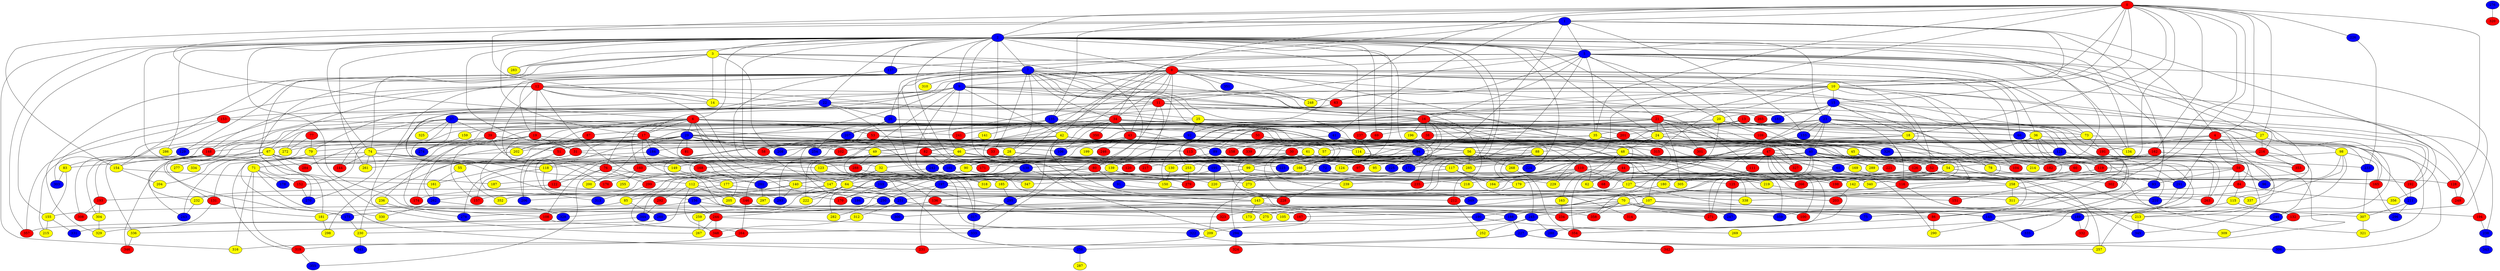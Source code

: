 graph {
0 [style = filled fillcolor = red];
1 [style = filled fillcolor = blue];
2 [style = filled fillcolor = blue];
3 [style = filled fillcolor = yellow];
4 [style = filled fillcolor = red];
5 [style = filled fillcolor = blue];
6 [style = filled fillcolor = red];
7 [style = filled fillcolor = blue];
8 [style = filled fillcolor = red];
9 [style = filled fillcolor = blue];
10 [style = filled fillcolor = yellow];
11 [style = filled fillcolor = red];
12 [style = filled fillcolor = red];
13 [style = filled fillcolor = red];
14 [style = filled fillcolor = yellow];
15 [style = filled fillcolor = blue];
16 [style = filled fillcolor = red];
17 [style = filled fillcolor = red];
18 [style = filled fillcolor = yellow];
19 [style = filled fillcolor = red];
20 [style = filled fillcolor = yellow];
21 [style = filled fillcolor = red];
22 [style = filled fillcolor = blue];
23 [style = filled fillcolor = blue];
24 [style = filled fillcolor = yellow];
25 [style = filled fillcolor = yellow];
26 [style = filled fillcolor = blue];
27 [style = filled fillcolor = yellow];
28 [style = filled fillcolor = yellow];
29 [style = filled fillcolor = blue];
30 [style = filled fillcolor = red];
31 [style = filled fillcolor = red];
32 [style = filled fillcolor = yellow];
33 [style = filled fillcolor = red];
34 [style = filled fillcolor = red];
35 [style = filled fillcolor = yellow];
36 [style = filled fillcolor = yellow];
37 [style = filled fillcolor = blue];
38 [style = filled fillcolor = red];
39 [style = filled fillcolor = red];
40 [style = filled fillcolor = blue];
41 [style = filled fillcolor = blue];
42 [style = filled fillcolor = yellow];
43 [style = filled fillcolor = red];
44 [style = filled fillcolor = red];
45 [style = filled fillcolor = yellow];
46 [style = filled fillcolor = yellow];
47 [style = filled fillcolor = red];
48 [style = filled fillcolor = yellow];
49 [style = filled fillcolor = yellow];
50 [style = filled fillcolor = red];
51 [style = filled fillcolor = red];
52 [style = filled fillcolor = red];
53 [style = filled fillcolor = red];
54 [style = filled fillcolor = yellow];
55 [style = filled fillcolor = yellow];
56 [style = filled fillcolor = yellow];
57 [style = filled fillcolor = yellow];
58 [style = filled fillcolor = red];
59 [style = filled fillcolor = red];
60 [style = filled fillcolor = red];
61 [style = filled fillcolor = yellow];
62 [style = filled fillcolor = yellow];
63 [style = filled fillcolor = red];
64 [style = filled fillcolor = yellow];
65 [style = filled fillcolor = blue];
66 [style = filled fillcolor = blue];
67 [style = filled fillcolor = yellow];
68 [style = filled fillcolor = red];
69 [style = filled fillcolor = red];
70 [style = filled fillcolor = yellow];
71 [style = filled fillcolor = yellow];
72 [style = filled fillcolor = blue];
73 [style = filled fillcolor = yellow];
74 [style = filled fillcolor = yellow];
75 [style = filled fillcolor = blue];
76 [style = filled fillcolor = red];
77 [style = filled fillcolor = red];
78 [style = filled fillcolor = yellow];
79 [style = filled fillcolor = yellow];
80 [style = filled fillcolor = red];
81 [style = filled fillcolor = red];
82 [style = filled fillcolor = red];
83 [style = filled fillcolor = yellow];
84 [style = filled fillcolor = red];
85 [style = filled fillcolor = yellow];
86 [style = filled fillcolor = red];
87 [style = filled fillcolor = red];
88 [style = filled fillcolor = yellow];
89 [style = filled fillcolor = blue];
90 [style = filled fillcolor = yellow];
91 [style = filled fillcolor = blue];
92 [style = filled fillcolor = blue];
93 [style = filled fillcolor = blue];
94 [style = filled fillcolor = blue];
95 [style = filled fillcolor = yellow];
96 [style = filled fillcolor = blue];
97 [style = filled fillcolor = red];
98 [style = filled fillcolor = yellow];
99 [style = filled fillcolor = yellow];
100 [style = filled fillcolor = red];
101 [style = filled fillcolor = blue];
102 [style = filled fillcolor = red];
103 [style = filled fillcolor = blue];
104 [style = filled fillcolor = red];
105 [style = filled fillcolor = yellow];
106 [style = filled fillcolor = blue];
107 [style = filled fillcolor = yellow];
108 [style = filled fillcolor = red];
109 [style = filled fillcolor = red];
110 [style = filled fillcolor = red];
111 [style = filled fillcolor = red];
112 [style = filled fillcolor = yellow];
113 [style = filled fillcolor = red];
114 [style = filled fillcolor = yellow];
115 [style = filled fillcolor = yellow];
116 [style = filled fillcolor = red];
117 [style = filled fillcolor = yellow];
118 [style = filled fillcolor = yellow];
119 [style = filled fillcolor = red];
120 [style = filled fillcolor = red];
121 [style = filled fillcolor = blue];
122 [style = filled fillcolor = red];
123 [style = filled fillcolor = yellow];
124 [style = filled fillcolor = yellow];
125 [style = filled fillcolor = red];
126 [style = filled fillcolor = red];
127 [style = filled fillcolor = yellow];
128 [style = filled fillcolor = red];
129 [style = filled fillcolor = blue];
130 [style = filled fillcolor = yellow];
131 [style = filled fillcolor = red];
132 [style = filled fillcolor = red];
133 [style = filled fillcolor = blue];
134 [style = filled fillcolor = yellow];
135 [style = filled fillcolor = blue];
136 [style = filled fillcolor = red];
137 [style = filled fillcolor = blue];
138 [style = filled fillcolor = blue];
139 [style = filled fillcolor = yellow];
140 [style = filled fillcolor = yellow];
141 [style = filled fillcolor = yellow];
142 [style = filled fillcolor = yellow];
143 [style = filled fillcolor = yellow];
144 [style = filled fillcolor = red];
145 [style = filled fillcolor = blue];
146 [style = filled fillcolor = red];
147 [style = filled fillcolor = yellow];
148 [style = filled fillcolor = red];
149 [style = filled fillcolor = yellow];
150 [style = filled fillcolor = yellow];
151 [style = filled fillcolor = red];
152 [style = filled fillcolor = red];
153 [style = filled fillcolor = red];
154 [style = filled fillcolor = yellow];
155 [style = filled fillcolor = yellow];
156 [style = filled fillcolor = blue];
157 [style = filled fillcolor = red];
158 [style = filled fillcolor = red];
159 [style = filled fillcolor = yellow];
160 [style = filled fillcolor = red];
161 [style = filled fillcolor = yellow];
162 [style = filled fillcolor = red];
163 [style = filled fillcolor = yellow];
164 [style = filled fillcolor = yellow];
165 [style = filled fillcolor = red];
166 [style = filled fillcolor = yellow];
167 [style = filled fillcolor = red];
168 [style = filled fillcolor = red];
169 [style = filled fillcolor = yellow];
170 [style = filled fillcolor = red];
171 [style = filled fillcolor = red];
172 [style = filled fillcolor = blue];
173 [style = filled fillcolor = yellow];
174 [style = filled fillcolor = red];
175 [style = filled fillcolor = blue];
176 [style = filled fillcolor = red];
177 [style = filled fillcolor = yellow];
178 [style = filled fillcolor = blue];
179 [style = filled fillcolor = yellow];
180 [style = filled fillcolor = yellow];
181 [style = filled fillcolor = yellow];
182 [style = filled fillcolor = red];
183 [style = filled fillcolor = blue];
184 [style = filled fillcolor = blue];
185 [style = filled fillcolor = yellow];
186 [style = filled fillcolor = blue];
187 [style = filled fillcolor = yellow];
188 [style = filled fillcolor = blue];
189 [style = filled fillcolor = blue];
190 [style = filled fillcolor = blue];
191 [style = filled fillcolor = red];
192 [style = filled fillcolor = red];
193 [style = filled fillcolor = red];
194 [style = filled fillcolor = red];
195 [style = filled fillcolor = blue];
196 [style = filled fillcolor = yellow];
197 [style = filled fillcolor = blue];
198 [style = filled fillcolor = red];
199 [style = filled fillcolor = yellow];
200 [style = filled fillcolor = yellow];
201 [style = filled fillcolor = red];
202 [style = filled fillcolor = yellow];
203 [style = filled fillcolor = red];
204 [style = filled fillcolor = yellow];
205 [style = filled fillcolor = yellow];
206 [style = filled fillcolor = blue];
207 [style = filled fillcolor = blue];
208 [style = filled fillcolor = blue];
209 [style = filled fillcolor = yellow];
210 [style = filled fillcolor = blue];
211 [style = filled fillcolor = blue];
212 [style = filled fillcolor = red];
213 [style = filled fillcolor = yellow];
214 [style = filled fillcolor = yellow];
215 [style = filled fillcolor = yellow];
216 [style = filled fillcolor = red];
217 [style = filled fillcolor = red];
218 [style = filled fillcolor = yellow];
219 [style = filled fillcolor = yellow];
220 [style = filled fillcolor = yellow];
221 [style = filled fillcolor = red];
222 [style = filled fillcolor = yellow];
223 [style = filled fillcolor = blue];
224 [style = filled fillcolor = blue];
225 [style = filled fillcolor = blue];
226 [style = filled fillcolor = blue];
227 [style = filled fillcolor = blue];
228 [style = filled fillcolor = red];
229 [style = filled fillcolor = yellow];
230 [style = filled fillcolor = yellow];
231 [style = filled fillcolor = red];
232 [style = filled fillcolor = yellow];
233 [style = filled fillcolor = blue];
234 [style = filled fillcolor = red];
235 [style = filled fillcolor = red];
236 [style = filled fillcolor = yellow];
237 [style = filled fillcolor = red];
238 [style = filled fillcolor = blue];
239 [style = filled fillcolor = yellow];
240 [style = filled fillcolor = blue];
241 [style = filled fillcolor = red];
242 [style = filled fillcolor = blue];
243 [style = filled fillcolor = blue];
244 [style = filled fillcolor = red];
245 [style = filled fillcolor = blue];
246 [style = filled fillcolor = red];
247 [style = filled fillcolor = blue];
248 [style = filled fillcolor = yellow];
249 [style = filled fillcolor = red];
250 [style = filled fillcolor = blue];
251 [style = filled fillcolor = blue];
252 [style = filled fillcolor = yellow];
253 [style = filled fillcolor = yellow];
254 [style = filled fillcolor = blue];
255 [style = filled fillcolor = yellow];
256 [style = filled fillcolor = blue];
257 [style = filled fillcolor = yellow];
258 [style = filled fillcolor = yellow];
259 [style = filled fillcolor = yellow];
260 [style = filled fillcolor = blue];
261 [style = filled fillcolor = yellow];
262 [style = filled fillcolor = blue];
263 [style = filled fillcolor = red];
264 [style = filled fillcolor = red];
265 [style = filled fillcolor = red];
266 [style = filled fillcolor = red];
267 [style = filled fillcolor = yellow];
268 [style = filled fillcolor = yellow];
269 [style = filled fillcolor = yellow];
270 [style = filled fillcolor = blue];
271 [style = filled fillcolor = red];
272 [style = filled fillcolor = yellow];
273 [style = filled fillcolor = yellow];
274 [style = filled fillcolor = blue];
275 [style = filled fillcolor = yellow];
276 [style = filled fillcolor = blue];
277 [style = filled fillcolor = yellow];
278 [style = filled fillcolor = blue];
279 [style = filled fillcolor = red];
280 [style = filled fillcolor = blue];
281 [style = filled fillcolor = blue];
282 [style = filled fillcolor = yellow];
283 [style = filled fillcolor = yellow];
284 [style = filled fillcolor = red];
285 [style = filled fillcolor = yellow];
286 [style = filled fillcolor = yellow];
287 [style = filled fillcolor = yellow];
288 [style = filled fillcolor = red];
289 [style = filled fillcolor = yellow];
290 [style = filled fillcolor = yellow];
291 [style = filled fillcolor = blue];
292 [style = filled fillcolor = red];
293 [style = filled fillcolor = blue];
294 [style = filled fillcolor = blue];
295 [style = filled fillcolor = blue];
296 [style = filled fillcolor = blue];
297 [style = filled fillcolor = yellow];
298 [style = filled fillcolor = yellow];
299 [style = filled fillcolor = red];
300 [style = filled fillcolor = blue];
301 [style = filled fillcolor = red];
302 [style = filled fillcolor = red];
303 [style = filled fillcolor = blue];
304 [style = filled fillcolor = yellow];
305 [style = filled fillcolor = yellow];
306 [style = filled fillcolor = blue];
307 [style = filled fillcolor = yellow];
308 [style = filled fillcolor = red];
309 [style = filled fillcolor = yellow];
310 [style = filled fillcolor = yellow];
311 [style = filled fillcolor = yellow];
312 [style = filled fillcolor = yellow];
313 [style = filled fillcolor = blue];
314 [style = filled fillcolor = red];
315 [style = filled fillcolor = red];
316 [style = filled fillcolor = yellow];
317 [style = filled fillcolor = blue];
318 [style = filled fillcolor = yellow];
319 [style = filled fillcolor = red];
320 [style = filled fillcolor = red];
321 [style = filled fillcolor = yellow];
322 [style = filled fillcolor = blue];
323 [style = filled fillcolor = red];
324 [style = filled fillcolor = red];
325 [style = filled fillcolor = yellow];
326 [style = filled fillcolor = blue];
327 [style = filled fillcolor = red];
328 [style = filled fillcolor = blue];
329 [style = filled fillcolor = yellow];
330 [style = filled fillcolor = yellow];
331 [style = filled fillcolor = blue];
332 [style = filled fillcolor = red];
333 [style = filled fillcolor = blue];
334 [style = filled fillcolor = yellow];
335 [style = filled fillcolor = blue];
336 [style = filled fillcolor = yellow];
337 [style = filled fillcolor = yellow];
338 [style = filled fillcolor = yellow];
339 [style = filled fillcolor = red];
340 [style = filled fillcolor = yellow];
341 [style = filled fillcolor = blue];
342 [style = filled fillcolor = red];
343 [style = filled fillcolor = blue];
344 [style = filled fillcolor = blue];
345 [style = filled fillcolor = blue];
346 [style = filled fillcolor = red];
347 [style = filled fillcolor = yellow];
348 [style = filled fillcolor = red];
349 [style = filled fillcolor = blue];
350 [style = filled fillcolor = red];
351 [style = filled fillcolor = blue];
352 [style = filled fillcolor = yellow];
353 [style = filled fillcolor = red];
354 [style = filled fillcolor = red];
355 [style = filled fillcolor = blue];
356 [style = filled fillcolor = yellow];
357 [style = filled fillcolor = red];
358 [style = filled fillcolor = red];
359 [style = filled fillcolor = blue];
1 -- 154;
0 -- 14;
0 -- 15;
0 -- 18;
0 -- 21;
0 -- 27;
0 -- 35;
0 -- 41;
0 -- 54;
0 -- 92;
0 -- 119;
0 -- 128;
0 -- 135;
0 -- 162;
0 -- 226;
0 -- 229;
0 -- 302;
0 -- 10;
0 -- 4;
0 -- 2;
0 -- 1;
1 -- 2;
1 -- 5;
1 -- 6;
1 -- 7;
1 -- 10;
1 -- 34;
1 -- 124;
1 -- 125;
1 -- 133;
1 -- 356;
2 -- 3;
2 -- 4;
2 -- 5;
2 -- 6;
2 -- 7;
2 -- 8;
2 -- 9;
2 -- 17;
2 -- 21;
2 -- 22;
2 -- 23;
2 -- 24;
2 -- 31;
2 -- 32;
2 -- 69;
2 -- 74;
2 -- 93;
2 -- 134;
2 -- 137;
2 -- 138;
2 -- 143;
2 -- 155;
2 -- 166;
2 -- 172;
2 -- 214;
2 -- 225;
2 -- 235;
2 -- 237;
2 -- 244;
2 -- 261;
2 -- 268;
2 -- 270;
2 -- 283;
2 -- 286;
2 -- 294;
2 -- 316;
2 -- 357;
3 -- 7;
3 -- 14;
3 -- 62;
3 -- 80;
3 -- 154;
3 -- 187;
3 -- 208;
3 -- 283;
3 -- 329;
4 -- 59;
4 -- 72;
4 -- 94;
4 -- 115;
4 -- 165;
4 -- 191;
4 -- 291;
5 -- 8;
5 -- 11;
5 -- 16;
5 -- 20;
5 -- 27;
5 -- 35;
5 -- 36;
5 -- 40;
5 -- 42;
5 -- 63;
5 -- 132;
5 -- 134;
5 -- 137;
5 -- 186;
5 -- 249;
5 -- 263;
5 -- 318;
5 -- 340;
6 -- 17;
6 -- 29;
6 -- 48;
6 -- 53;
6 -- 66;
6 -- 76;
6 -- 99;
6 -- 136;
6 -- 142;
6 -- 156;
6 -- 159;
6 -- 160;
6 -- 202;
6 -- 241;
6 -- 243;
6 -- 256;
7 -- 12;
7 -- 16;
7 -- 19;
7 -- 25;
7 -- 26;
7 -- 28;
7 -- 33;
7 -- 34;
7 -- 39;
7 -- 116;
7 -- 126;
7 -- 129;
7 -- 171;
7 -- 172;
7 -- 181;
7 -- 194;
7 -- 248;
7 -- 265;
7 -- 310;
8 -- 9;
8 -- 10;
8 -- 22;
8 -- 28;
8 -- 29;
8 -- 34;
8 -- 43;
8 -- 52;
8 -- 63;
8 -- 66;
8 -- 73;
8 -- 74;
8 -- 80;
8 -- 90;
8 -- 135;
8 -- 143;
8 -- 183;
8 -- 248;
8 -- 267;
8 -- 301;
8 -- 351;
9 -- 11;
9 -- 42;
9 -- 46;
9 -- 51;
9 -- 73;
9 -- 111;
9 -- 153;
9 -- 185;
9 -- 304;
9 -- 317;
9 -- 349;
10 -- 15;
10 -- 49;
10 -- 58;
10 -- 59;
10 -- 104;
10 -- 150;
10 -- 216;
10 -- 248;
10 -- 271;
10 -- 315;
11 -- 16;
11 -- 17;
11 -- 21;
11 -- 135;
11 -- 217;
11 -- 232;
11 -- 263;
11 -- 333;
12 -- 14;
12 -- 19;
12 -- 22;
12 -- 30;
12 -- 67;
12 -- 76;
12 -- 105;
12 -- 123;
12 -- 148;
12 -- 212;
12 -- 303;
13 -- 18;
13 -- 24;
13 -- 66;
13 -- 96;
13 -- 113;
13 -- 223;
14 -- 79;
14 -- 166;
15 -- 18;
15 -- 20;
15 -- 23;
15 -- 78;
15 -- 139;
15 -- 183;
15 -- 192;
15 -- 238;
15 -- 265;
15 -- 358;
16 -- 38;
16 -- 39;
16 -- 44;
16 -- 48;
16 -- 89;
16 -- 94;
16 -- 97;
16 -- 174;
16 -- 184;
16 -- 195;
16 -- 196;
16 -- 224;
16 -- 313;
16 -- 327;
16 -- 338;
17 -- 28;
17 -- 33;
17 -- 152;
17 -- 177;
17 -- 184;
17 -- 288;
17 -- 298;
18 -- 54;
18 -- 82;
18 -- 88;
18 -- 134;
19 -- 31;
19 -- 113;
19 -- 119;
19 -- 122;
19 -- 157;
19 -- 236;
20 -- 35;
20 -- 107;
20 -- 109;
20 -- 131;
20 -- 353;
21 -- 24;
21 -- 38;
21 -- 45;
21 -- 46;
21 -- 87;
21 -- 99;
21 -- 116;
21 -- 142;
21 -- 240;
21 -- 253;
21 -- 301;
21 -- 305;
22 -- 25;
22 -- 26;
22 -- 37;
22 -- 148;
22 -- 185;
23 -- 27;
23 -- 31;
23 -- 36;
23 -- 40;
23 -- 56;
23 -- 65;
23 -- 69;
23 -- 104;
23 -- 121;
23 -- 133;
23 -- 180;
23 -- 192;
23 -- 201;
23 -- 237;
23 -- 269;
24 -- 30;
24 -- 40;
24 -- 48;
24 -- 225;
24 -- 321;
25 -- 29;
25 -- 41;
25 -- 45;
25 -- 92;
26 -- 73;
26 -- 207;
26 -- 254;
27 -- 47;
27 -- 57;
27 -- 98;
27 -- 216;
28 -- 64;
28 -- 76;
28 -- 85;
28 -- 99;
28 -- 130;
28 -- 223;
29 -- 46;
29 -- 49;
29 -- 51;
29 -- 55;
29 -- 58;
29 -- 62;
29 -- 74;
29 -- 81;
29 -- 89;
29 -- 94;
29 -- 95;
29 -- 110;
29 -- 118;
29 -- 140;
29 -- 148;
29 -- 200;
29 -- 202;
29 -- 262;
29 -- 272;
29 -- 286;
29 -- 290;
30 -- 32;
30 -- 71;
30 -- 169;
30 -- 171;
30 -- 219;
30 -- 229;
31 -- 71;
31 -- 234;
32 -- 64;
32 -- 177;
32 -- 318;
32 -- 347;
33 -- 120;
33 -- 139;
34 -- 43;
34 -- 56;
34 -- 65;
34 -- 106;
34 -- 109;
34 -- 114;
34 -- 204;
34 -- 205;
34 -- 207;
34 -- 284;
34 -- 350;
35 -- 54;
35 -- 102;
35 -- 146;
35 -- 202;
35 -- 224;
35 -- 301;
35 -- 306;
36 -- 52;
36 -- 60;
36 -- 86;
36 -- 90;
36 -- 121;
36 -- 211;
37 -- 39;
37 -- 50;
37 -- 106;
37 -- 144;
37 -- 149;
37 -- 150;
37 -- 176;
37 -- 272;
37 -- 274;
37 -- 325;
38 -- 89;
38 -- 100;
38 -- 158;
38 -- 161;
39 -- 67;
39 -- 78;
39 -- 83;
39 -- 102;
39 -- 168;
39 -- 300;
40 -- 44;
40 -- 59;
40 -- 70;
40 -- 78;
40 -- 117;
40 -- 138;
40 -- 182;
40 -- 210;
40 -- 214;
40 -- 239;
40 -- 262;
40 -- 285;
40 -- 289;
40 -- 305;
40 -- 345;
41 -- 49;
41 -- 182;
42 -- 45;
42 -- 51;
42 -- 61;
42 -- 79;
42 -- 82;
42 -- 120;
42 -- 122;
42 -- 266;
42 -- 295;
42 -- 315;
43 -- 56;
43 -- 58;
43 -- 88;
43 -- 101;
43 -- 106;
43 -- 199;
43 -- 208;
43 -- 233;
43 -- 246;
43 -- 254;
43 -- 257;
44 -- 62;
44 -- 68;
44 -- 347;
45 -- 52;
45 -- 119;
45 -- 221;
46 -- 65;
46 -- 222;
46 -- 242;
46 -- 279;
47 -- 60;
47 -- 95;
47 -- 110;
47 -- 111;
47 -- 130;
47 -- 147;
47 -- 172;
47 -- 198;
47 -- 227;
47 -- 233;
47 -- 253;
47 -- 327;
47 -- 340;
48 -- 163;
48 -- 171;
48 -- 280;
48 -- 321;
48 -- 354;
49 -- 149;
49 -- 288;
49 -- 293;
49 -- 338;
50 -- 57;
50 -- 114;
51 -- 206;
52 -- 235;
52 -- 258;
53 -- 129;
53 -- 158;
53 -- 160;
53 -- 326;
54 -- 75;
54 -- 127;
54 -- 251;
54 -- 257;
54 -- 266;
54 -- 323;
55 -- 161;
55 -- 352;
56 -- 101;
56 -- 104;
56 -- 140;
56 -- 268;
56 -- 282;
56 -- 285;
56 -- 359;
57 -- 217;
58 -- 147;
59 -- 64;
59 -- 84;
59 -- 93;
59 -- 96;
59 -- 164;
59 -- 213;
60 -- 198;
61 -- 120;
61 -- 123;
61 -- 169;
61 -- 224;
61 -- 242;
61 -- 289;
62 -- 107;
63 -- 112;
63 -- 191;
64 -- 70;
64 -- 85;
64 -- 157;
64 -- 222;
64 -- 244;
64 -- 251;
64 -- 337;
64 -- 352;
65 -- 187;
65 -- 271;
65 -- 302;
65 -- 307;
66 -- 84;
66 -- 86;
67 -- 72;
67 -- 83;
67 -- 175;
67 -- 231;
67 -- 277;
67 -- 284;
67 -- 293;
67 -- 346;
69 -- 339;
70 -- 75;
70 -- 86;
70 -- 100;
70 -- 105;
70 -- 108;
70 -- 155;
70 -- 234;
70 -- 240;
70 -- 245;
70 -- 247;
70 -- 271;
70 -- 358;
71 -- 152;
71 -- 178;
71 -- 316;
71 -- 319;
71 -- 330;
72 -- 142;
72 -- 273;
73 -- 128;
73 -- 164;
73 -- 191;
74 -- 80;
74 -- 118;
74 -- 131;
74 -- 144;
74 -- 175;
74 -- 261;
74 -- 270;
74 -- 281;
76 -- 122;
76 -- 165;
76 -- 299;
76 -- 355;
77 -- 79;
77 -- 272;
78 -- 93;
79 -- 108;
79 -- 243;
80 -- 91;
80 -- 103;
80 -- 112;
80 -- 125;
80 -- 239;
82 -- 101;
82 -- 108;
82 -- 168;
82 -- 203;
82 -- 261;
83 -- 155;
83 -- 303;
84 -- 115;
84 -- 349;
84 -- 356;
85 -- 181;
85 -- 260;
86 -- 290;
86 -- 354;
87 -- 206;
88 -- 160;
88 -- 179;
88 -- 245;
89 -- 90;
89 -- 124;
90 -- 147;
90 -- 235;
91 -- 338;
92 -- 127;
92 -- 170;
93 -- 145;
93 -- 290;
94 -- 97;
94 -- 118;
94 -- 124;
94 -- 166;
94 -- 225;
94 -- 230;
94 -- 285;
94 -- 294;
98 -- 165;
98 -- 189;
98 -- 195;
98 -- 210;
98 -- 337;
99 -- 103;
99 -- 198;
101 -- 220;
101 -- 264;
101 -- 347;
103 -- 170;
103 -- 206;
107 -- 167;
107 -- 188;
107 -- 189;
107 -- 213;
107 -- 314;
108 -- 329;
108 -- 333;
109 -- 151;
110 -- 116;
110 -- 127;
110 -- 140;
110 -- 179;
110 -- 218;
110 -- 229;
110 -- 309;
110 -- 340;
110 -- 344;
111 -- 305;
112 -- 205;
112 -- 210;
112 -- 292;
112 -- 348;
113 -- 228;
114 -- 117;
115 -- 132;
115 -- 359;
116 -- 132;
116 -- 143;
117 -- 128;
117 -- 164;
117 -- 314;
117 -- 328;
118 -- 157;
118 -- 167;
119 -- 258;
121 -- 126;
121 -- 213;
121 -- 291;
122 -- 146;
122 -- 174;
123 -- 197;
125 -- 247;
126 -- 220;
126 -- 291;
127 -- 136;
127 -- 151;
127 -- 260;
127 -- 332;
128 -- 249;
129 -- 308;
130 -- 150;
131 -- 181;
131 -- 331;
132 -- 309;
133 -- 209;
133 -- 216;
135 -- 141;
135 -- 241;
135 -- 349;
136 -- 275;
136 -- 278;
137 -- 209;
138 -- 145;
138 -- 185;
138 -- 222;
139 -- 176;
139 -- 218;
139 -- 273;
140 -- 156;
140 -- 228;
140 -- 232;
140 -- 293;
141 -- 250;
142 -- 203;
143 -- 145;
143 -- 173;
143 -- 190;
143 -- 300;
145 -- 335;
146 -- 264;
146 -- 359;
147 -- 193;
147 -- 259;
147 -- 322;
148 -- 154;
148 -- 193;
148 -- 336;
149 -- 177;
150 -- 188;
152 -- 270;
153 -- 201;
153 -- 215;
153 -- 357;
154 -- 161;
154 -- 204;
155 -- 215;
155 -- 331;
156 -- 175;
156 -- 194;
156 -- 244;
159 -- 274;
160 -- 200;
160 -- 255;
161 -- 262;
162 -- 182;
162 -- 281;
162 -- 342;
163 -- 234;
165 -- 296;
166 -- 170;
166 -- 219;
168 -- 281;
169 -- 192;
172 -- 228;
175 -- 230;
177 -- 186;
177 -- 230;
179 -- 212;
180 -- 190;
180 -- 311;
181 -- 298;
184 -- 251;
184 -- 278;
185 -- 295;
188 -- 209;
188 -- 227;
189 -- 332;
190 -- 264;
190 -- 269;
191 -- 311;
192 -- 211;
193 -- 304;
193 -- 308;
194 -- 238;
195 -- 197;
195 -- 220;
197 -- 212;
197 -- 231;
197 -- 250;
201 -- 288;
201 -- 326;
202 -- 319;
209 -- 231;
211 -- 296;
211 -- 307;
212 -- 252;
213 -- 345;
216 -- 240;
216 -- 289;
216 -- 295;
216 -- 353;
219 -- 263;
226 -- 233;
227 -- 256;
227 -- 257;
227 -- 306;
227 -- 319;
230 -- 341;
232 -- 243;
233 -- 307;
236 -- 278;
238 -- 343;
242 -- 299;
242 -- 358;
244 -- 267;
244 -- 322;
244 -- 348;
245 -- 252;
245 -- 280;
245 -- 294;
250 -- 282;
251 -- 312;
251 -- 323;
253 -- 279;
256 -- 287;
258 -- 275;
258 -- 311;
258 -- 345;
259 -- 267;
260 -- 336;
262 -- 328;
262 -- 330;
264 -- 316;
268 -- 354;
272 -- 334;
276 -- 320;
281 -- 297;
288 -- 317;
291 -- 335;
292 -- 344;
294 -- 324;
295 -- 317;
299 -- 313;
304 -- 329;
307 -- 321;
312 -- 348;
317 -- 333;
319 -- 355;
322 -- 342;
326 -- 353;
336 -- 346;
344 -- 357;
}
